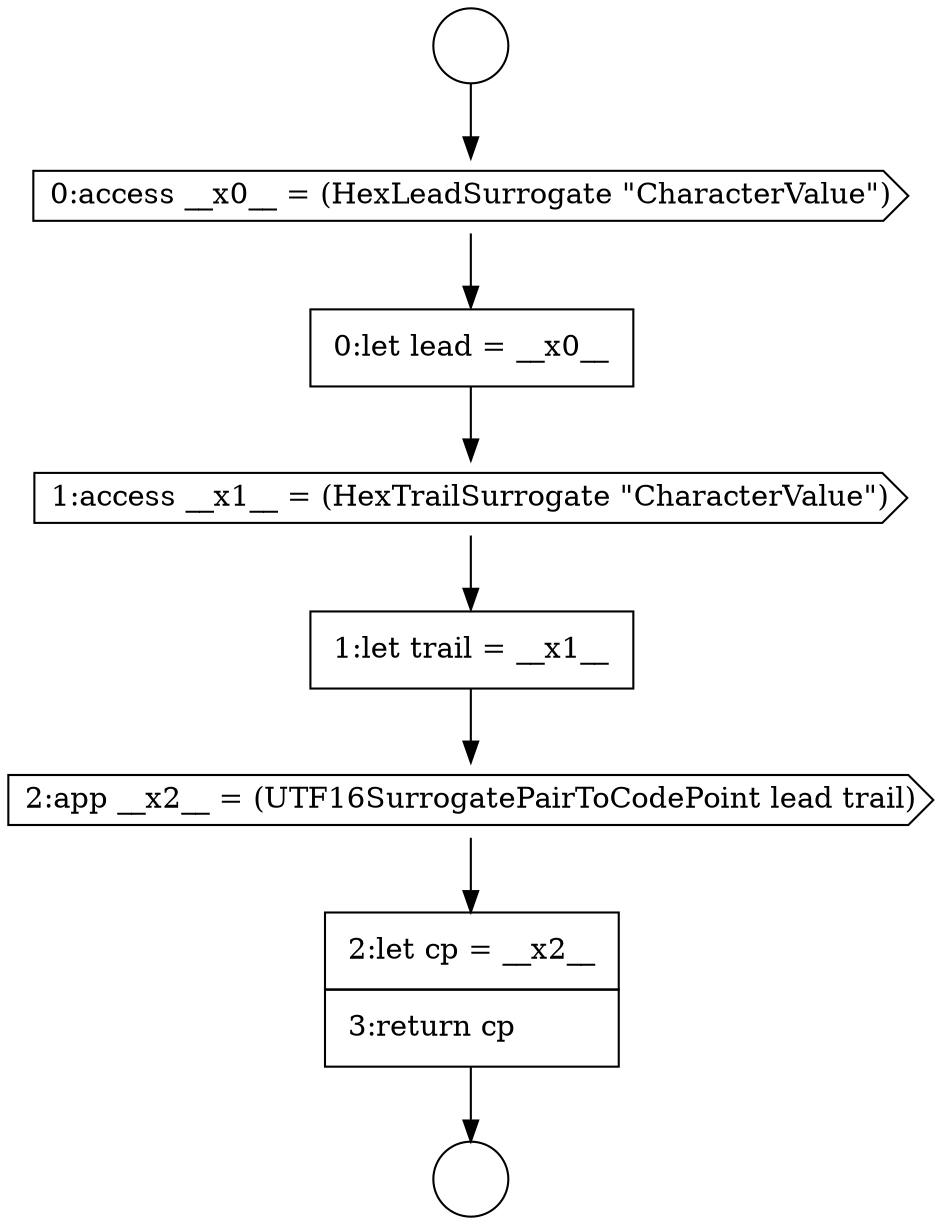 digraph {
  node14591 [shape=circle label=" " color="black" fillcolor="white" style=filled]
  node14597 [shape=none, margin=0, label=<<font color="black">
    <table border="0" cellborder="1" cellspacing="0" cellpadding="10">
      <tr><td align="left">2:let cp = __x2__</td></tr>
      <tr><td align="left">3:return cp</td></tr>
    </table>
  </font>> color="black" fillcolor="white" style=filled]
  node14590 [shape=circle label=" " color="black" fillcolor="white" style=filled]
  node14593 [shape=none, margin=0, label=<<font color="black">
    <table border="0" cellborder="1" cellspacing="0" cellpadding="10">
      <tr><td align="left">0:let lead = __x0__</td></tr>
    </table>
  </font>> color="black" fillcolor="white" style=filled]
  node14595 [shape=none, margin=0, label=<<font color="black">
    <table border="0" cellborder="1" cellspacing="0" cellpadding="10">
      <tr><td align="left">1:let trail = __x1__</td></tr>
    </table>
  </font>> color="black" fillcolor="white" style=filled]
  node14594 [shape=cds, label=<<font color="black">1:access __x1__ = (HexTrailSurrogate &quot;CharacterValue&quot;)</font>> color="black" fillcolor="white" style=filled]
  node14596 [shape=cds, label=<<font color="black">2:app __x2__ = (UTF16SurrogatePairToCodePoint lead trail)</font>> color="black" fillcolor="white" style=filled]
  node14592 [shape=cds, label=<<font color="black">0:access __x0__ = (HexLeadSurrogate &quot;CharacterValue&quot;)</font>> color="black" fillcolor="white" style=filled]
  node14590 -> node14592 [ color="black"]
  node14596 -> node14597 [ color="black"]
  node14594 -> node14595 [ color="black"]
  node14597 -> node14591 [ color="black"]
  node14593 -> node14594 [ color="black"]
  node14595 -> node14596 [ color="black"]
  node14592 -> node14593 [ color="black"]
}
